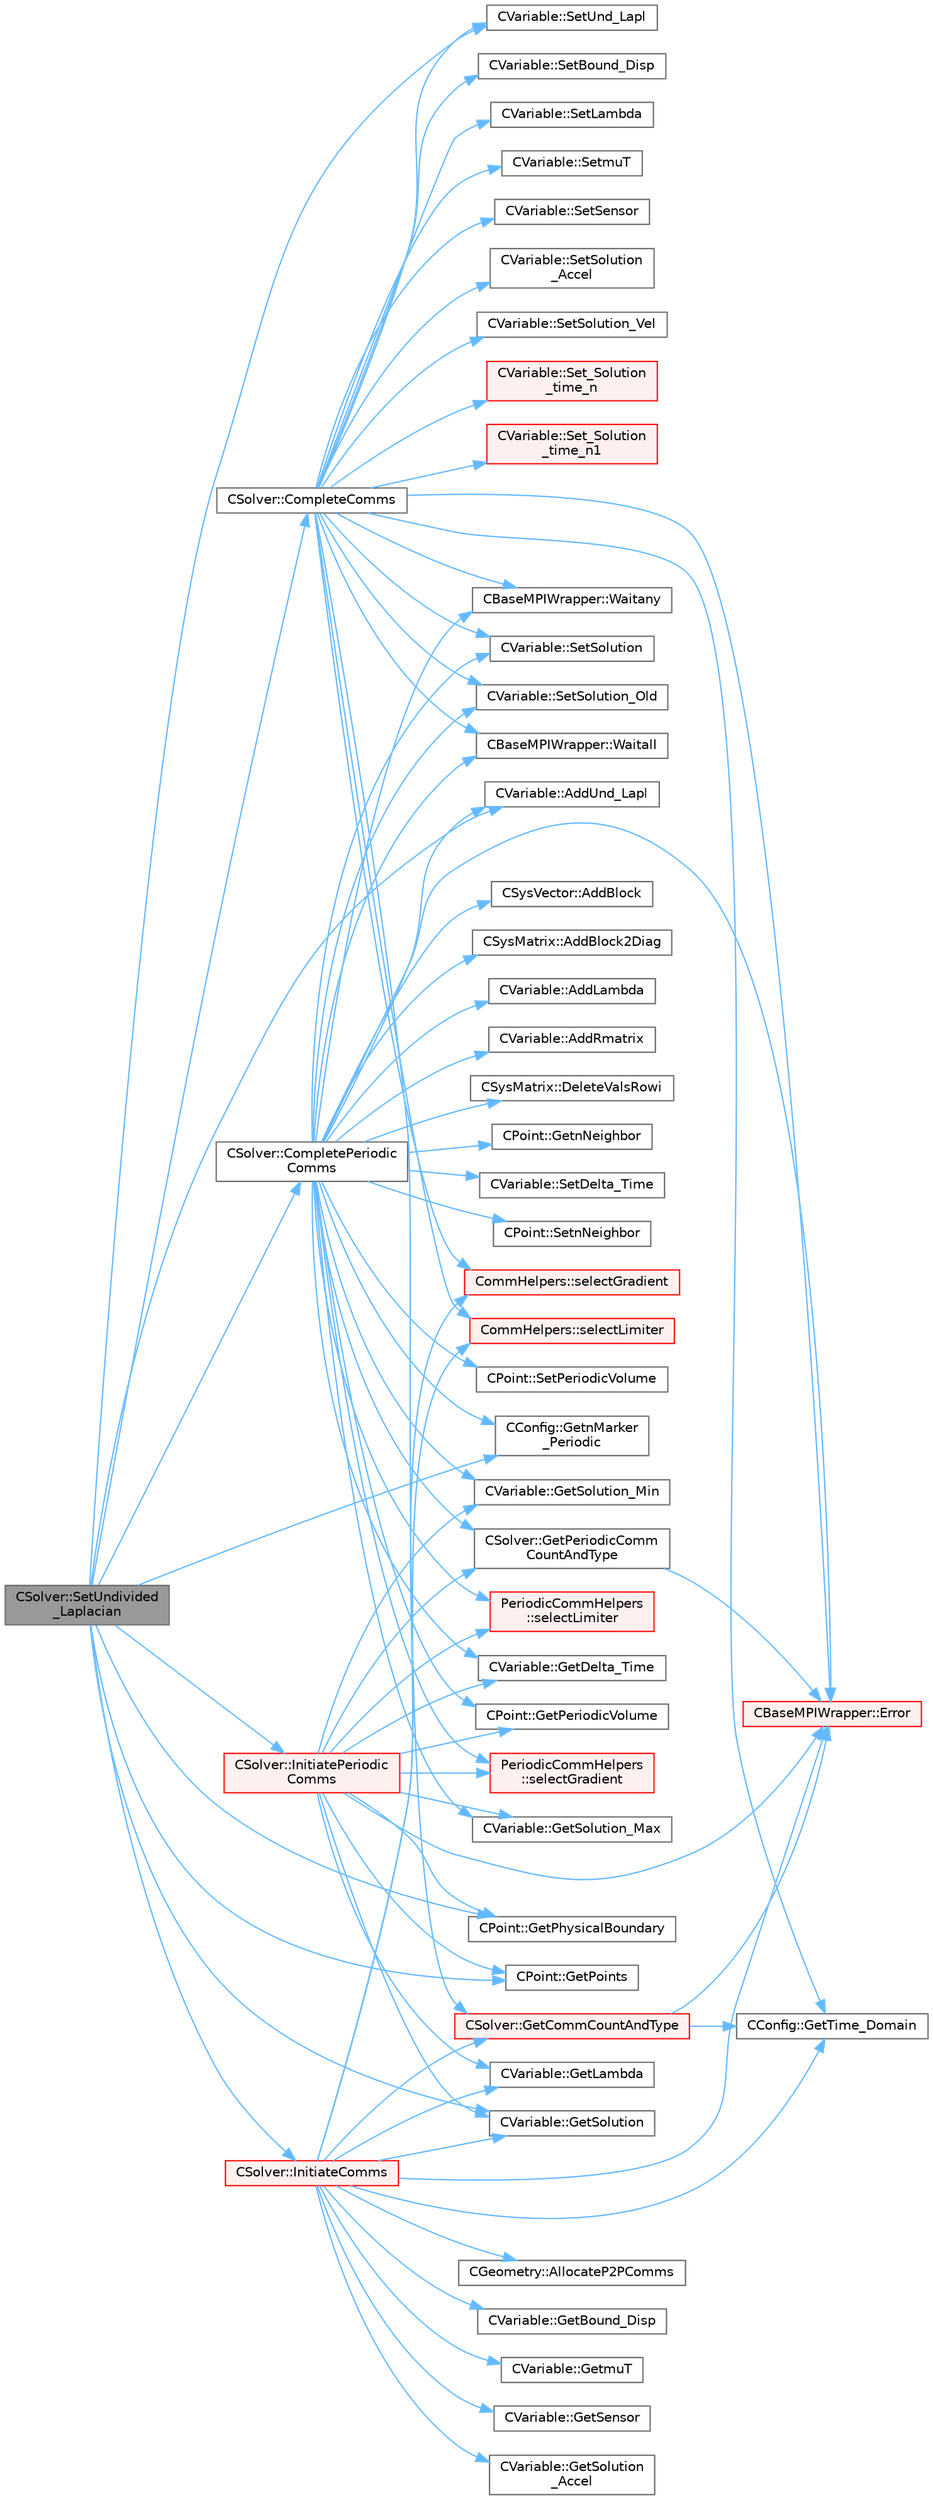 digraph "CSolver::SetUndivided_Laplacian"
{
 // LATEX_PDF_SIZE
  bgcolor="transparent";
  edge [fontname=Helvetica,fontsize=10,labelfontname=Helvetica,labelfontsize=10];
  node [fontname=Helvetica,fontsize=10,shape=box,height=0.2,width=0.4];
  rankdir="LR";
  Node1 [id="Node000001",label="CSolver::SetUndivided\l_Laplacian",height=0.2,width=0.4,color="gray40", fillcolor="grey60", style="filled", fontcolor="black",tooltip="Compute the undivided laplacian for the solution variables."];
  Node1 -> Node2 [id="edge1_Node000001_Node000002",color="steelblue1",style="solid",tooltip=" "];
  Node2 [id="Node000002",label="CVariable::AddUnd_Lapl",height=0.2,width=0.4,color="grey40", fillcolor="white", style="filled",URL="$classCVariable.html#a1a920f04028a1c5ae487550cef89920a",tooltip="Increment the value of the undivided laplacian of the solution."];
  Node1 -> Node3 [id="edge2_Node000001_Node000003",color="steelblue1",style="solid",tooltip=" "];
  Node3 [id="Node000003",label="CSolver::CompleteComms",height=0.2,width=0.4,color="grey40", fillcolor="white", style="filled",URL="$classCSolver.html#a6891c839827efbebdcbf9a349f4da92c",tooltip="Routine to complete the set of non-blocking communications launched by InitiateComms() and unpacking ..."];
  Node3 -> Node4 [id="edge3_Node000003_Node000004",color="steelblue1",style="solid",tooltip=" "];
  Node4 [id="Node000004",label="CBaseMPIWrapper::Error",height=0.2,width=0.4,color="red", fillcolor="#FFF0F0", style="filled",URL="$classCBaseMPIWrapper.html#a04457c47629bda56704e6a8804833eeb",tooltip=" "];
  Node3 -> Node6 [id="edge4_Node000003_Node000006",color="steelblue1",style="solid",tooltip=" "];
  Node6 [id="Node000006",label="CSolver::GetCommCountAndType",height=0.2,width=0.4,color="red", fillcolor="#FFF0F0", style="filled",URL="$classCSolver.html#a56fdda7e77a14dfc70449ecef91336e7",tooltip="Helper function to define the type and number of variables per point for each communication type."];
  Node6 -> Node4 [id="edge5_Node000006_Node000004",color="steelblue1",style="solid",tooltip=" "];
  Node6 -> Node8 [id="edge6_Node000006_Node000008",color="steelblue1",style="solid",tooltip=" "];
  Node8 [id="Node000008",label="CConfig::GetTime_Domain",height=0.2,width=0.4,color="grey40", fillcolor="white", style="filled",URL="$classCConfig.html#a85d2e3cf43b77c63642c40c235b853f3",tooltip="Check if the multizone problem is solved for time domain."];
  Node3 -> Node8 [id="edge7_Node000003_Node000008",color="steelblue1",style="solid",tooltip=" "];
  Node3 -> Node9 [id="edge8_Node000003_Node000009",color="steelblue1",style="solid",tooltip=" "];
  Node9 [id="Node000009",label="CommHelpers::selectGradient",height=0.2,width=0.4,color="red", fillcolor="#FFF0F0", style="filled",URL="$namespaceCommHelpers.html#a691c54929c54c5e0b153a99f22217c8b",tooltip=" "];
  Node3 -> Node14 [id="edge9_Node000003_Node000014",color="steelblue1",style="solid",tooltip=" "];
  Node14 [id="Node000014",label="CommHelpers::selectLimiter",height=0.2,width=0.4,color="red", fillcolor="#FFF0F0", style="filled",URL="$namespaceCommHelpers.html#a88e9c22d59034b9b975cd978e1d99db1",tooltip=" "];
  Node3 -> Node18 [id="edge10_Node000003_Node000018",color="steelblue1",style="solid",tooltip=" "];
  Node18 [id="Node000018",label="CVariable::Set_Solution\l_time_n",height=0.2,width=0.4,color="red", fillcolor="#FFF0F0", style="filled",URL="$classCVariable.html#abf55f051089ec13d9c0422ed3389a9dc",tooltip="Set the variable solution at time n."];
  Node3 -> Node22 [id="edge11_Node000003_Node000022",color="steelblue1",style="solid",tooltip=" "];
  Node22 [id="Node000022",label="CVariable::Set_Solution\l_time_n1",height=0.2,width=0.4,color="red", fillcolor="#FFF0F0", style="filled",URL="$classCVariable.html#a527a337871bb37c3bb2df40c2b946884",tooltip="Set the variable solution at time n-1."];
  Node3 -> Node23 [id="edge12_Node000003_Node000023",color="steelblue1",style="solid",tooltip=" "];
  Node23 [id="Node000023",label="CVariable::SetBound_Disp",height=0.2,width=0.4,color="grey40", fillcolor="white", style="filled",URL="$classCVariable.html#a840431a0403b4bddd0a99dbfdf365795",tooltip="A virtual member. Set the boundary displacement."];
  Node3 -> Node24 [id="edge13_Node000003_Node000024",color="steelblue1",style="solid",tooltip=" "];
  Node24 [id="Node000024",label="CVariable::SetLambda",height=0.2,width=0.4,color="grey40", fillcolor="white", style="filled",URL="$classCVariable.html#afc0086076d62561f31a39f774c297428",tooltip="Set the value of the spectral radius."];
  Node3 -> Node25 [id="edge14_Node000003_Node000025",color="steelblue1",style="solid",tooltip=" "];
  Node25 [id="Node000025",label="CVariable::SetmuT",height=0.2,width=0.4,color="grey40", fillcolor="white", style="filled",URL="$classCVariable.html#a91256a1e927c5a529d853d0f127243de",tooltip="Set the value of the eddy viscosity."];
  Node3 -> Node26 [id="edge15_Node000003_Node000026",color="steelblue1",style="solid",tooltip=" "];
  Node26 [id="Node000026",label="CVariable::SetSensor",height=0.2,width=0.4,color="grey40", fillcolor="white", style="filled",URL="$classCVariable.html#a79ebe4ea3cc8eccd8b004256c5492a9e",tooltip="Set pressure sensor."];
  Node3 -> Node27 [id="edge16_Node000003_Node000027",color="steelblue1",style="solid",tooltip=" "];
  Node27 [id="Node000027",label="CVariable::SetSolution",height=0.2,width=0.4,color="grey40", fillcolor="white", style="filled",URL="$classCVariable.html#a22fbbd7bc6491672843000644a05c6a5",tooltip="Set the value of the solution, all variables."];
  Node3 -> Node28 [id="edge17_Node000003_Node000028",color="steelblue1",style="solid",tooltip=" "];
  Node28 [id="Node000028",label="CVariable::SetSolution\l_Accel",height=0.2,width=0.4,color="grey40", fillcolor="white", style="filled",URL="$classCVariable.html#af87029baec777039085fb1ff17ee9555",tooltip="Set the value of the acceleration (Structural Analysis)."];
  Node3 -> Node29 [id="edge18_Node000003_Node000029",color="steelblue1",style="solid",tooltip=" "];
  Node29 [id="Node000029",label="CVariable::SetSolution_Old",height=0.2,width=0.4,color="grey40", fillcolor="white", style="filled",URL="$classCVariable.html#a6ee4d8d450971204cc054a33d6473732",tooltip="Set the value of the old solution."];
  Node3 -> Node30 [id="edge19_Node000003_Node000030",color="steelblue1",style="solid",tooltip=" "];
  Node30 [id="Node000030",label="CVariable::SetSolution_Vel",height=0.2,width=0.4,color="grey40", fillcolor="white", style="filled",URL="$classCVariable.html#a5c1430d98acd399f1371f23e6fae053f",tooltip="Set the value of the velocity (Structural Analysis)."];
  Node3 -> Node31 [id="edge20_Node000003_Node000031",color="steelblue1",style="solid",tooltip=" "];
  Node31 [id="Node000031",label="CVariable::SetUnd_Lapl",height=0.2,width=0.4,color="grey40", fillcolor="white", style="filled",URL="$classCVariable.html#a70f0c6e3ddcf2fdcde3b90f217a0d4a3",tooltip="Set a value to the undivided laplacian."];
  Node3 -> Node32 [id="edge21_Node000003_Node000032",color="steelblue1",style="solid",tooltip=" "];
  Node32 [id="Node000032",label="CBaseMPIWrapper::Waitall",height=0.2,width=0.4,color="grey40", fillcolor="white", style="filled",URL="$classCBaseMPIWrapper.html#a01c02f8c0c799ccd15023f0c2c3cae27",tooltip=" "];
  Node3 -> Node33 [id="edge22_Node000003_Node000033",color="steelblue1",style="solid",tooltip=" "];
  Node33 [id="Node000033",label="CBaseMPIWrapper::Waitany",height=0.2,width=0.4,color="grey40", fillcolor="white", style="filled",URL="$classCBaseMPIWrapper.html#a5f4a1382f625fbbfb2c6224a87591825",tooltip=" "];
  Node1 -> Node34 [id="edge23_Node000001_Node000034",color="steelblue1",style="solid",tooltip=" "];
  Node34 [id="Node000034",label="CSolver::CompletePeriodic\lComms",height=0.2,width=0.4,color="grey40", fillcolor="white", style="filled",URL="$classCSolver.html#a6b9c3e0290bce84f14ad3fde8ffa8658",tooltip="Routine to complete the set of non-blocking periodic communications launched by InitiatePeriodicComms..."];
  Node34 -> Node35 [id="edge24_Node000034_Node000035",color="steelblue1",style="solid",tooltip=" "];
  Node35 [id="Node000035",label="CSysVector::AddBlock",height=0.2,width=0.4,color="grey40", fillcolor="white", style="filled",URL="$classCSysVector.html#aa463275cba394503a9778529fdaa4494",tooltip="Add \"block\" to the vector, see SetBlock."];
  Node34 -> Node36 [id="edge25_Node000034_Node000036",color="steelblue1",style="solid",tooltip=" "];
  Node36 [id="Node000036",label="CSysMatrix::AddBlock2Diag",height=0.2,width=0.4,color="grey40", fillcolor="white", style="filled",URL="$classCSysMatrix.html#a5a4ef7eeb7f009450f575660108ed7be",tooltip="Non overwrite version of SetBlock2Diag, also with scaling."];
  Node34 -> Node37 [id="edge26_Node000034_Node000037",color="steelblue1",style="solid",tooltip=" "];
  Node37 [id="Node000037",label="CVariable::AddLambda",height=0.2,width=0.4,color="grey40", fillcolor="white", style="filled",URL="$classCVariable.html#a90383034bdbbf6b9230ecb27b043374f",tooltip="Add the value of the spectral radius."];
  Node34 -> Node38 [id="edge27_Node000034_Node000038",color="steelblue1",style="solid",tooltip=" "];
  Node38 [id="Node000038",label="CVariable::AddRmatrix",height=0.2,width=0.4,color="grey40", fillcolor="white", style="filled",URL="$classCVariable.html#ad20c6c9494cc08a50403cea1a4b65795",tooltip="Add value to the Rmatrix for least squares gradient calculations."];
  Node34 -> Node2 [id="edge28_Node000034_Node000002",color="steelblue1",style="solid",tooltip=" "];
  Node34 -> Node39 [id="edge29_Node000034_Node000039",color="steelblue1",style="solid",tooltip=" "];
  Node39 [id="Node000039",label="CSysMatrix::DeleteValsRowi",height=0.2,width=0.4,color="grey40", fillcolor="white", style="filled",URL="$classCSysMatrix.html#a9473b0224c9b9a2749571db0bbd22a70",tooltip="Deletes the values of the row i of the sparse matrix."];
  Node34 -> Node4 [id="edge30_Node000034_Node000004",color="steelblue1",style="solid",tooltip=" "];
  Node34 -> Node40 [id="edge31_Node000034_Node000040",color="steelblue1",style="solid",tooltip=" "];
  Node40 [id="Node000040",label="CVariable::GetDelta_Time",height=0.2,width=0.4,color="grey40", fillcolor="white", style="filled",URL="$classCVariable.html#aef3ea2cd0a87d55835bb2bd332678489",tooltip="Get the value of the time step."];
  Node34 -> Node41 [id="edge32_Node000034_Node000041",color="steelblue1",style="solid",tooltip=" "];
  Node41 [id="Node000041",label="CConfig::GetnMarker\l_Periodic",height=0.2,width=0.4,color="grey40", fillcolor="white", style="filled",URL="$classCConfig.html#a8d41ac571359049bbdc4b7927e7c328a",tooltip="Get the total number of periodic markers."];
  Node34 -> Node42 [id="edge33_Node000034_Node000042",color="steelblue1",style="solid",tooltip=" "];
  Node42 [id="Node000042",label="CPoint::GetnNeighbor",height=0.2,width=0.4,color="grey40", fillcolor="white", style="filled",URL="$classCPoint.html#a49aa3858a7980bdf135f30d835bfebe9",tooltip="Get the number of neighbor of a point."];
  Node34 -> Node43 [id="edge34_Node000034_Node000043",color="steelblue1",style="solid",tooltip=" "];
  Node43 [id="Node000043",label="CSolver::GetPeriodicComm\lCountAndType",height=0.2,width=0.4,color="grey40", fillcolor="white", style="filled",URL="$classCSolver.html#a4cb94f79e1bb4dedc9e4c37606f3775c",tooltip="Helper function to define the type and number of variables per point for each communication type."];
  Node43 -> Node4 [id="edge35_Node000043_Node000004",color="steelblue1",style="solid",tooltip=" "];
  Node34 -> Node44 [id="edge36_Node000034_Node000044",color="steelblue1",style="solid",tooltip=" "];
  Node44 [id="Node000044",label="CPoint::GetPeriodicVolume",height=0.2,width=0.4,color="grey40", fillcolor="white", style="filled",URL="$classCPoint.html#a47d81f37300a47e20ee3cd66d7c457f4",tooltip="Get the missing component of area or volume for a control volume on a periodic marker."];
  Node34 -> Node45 [id="edge37_Node000034_Node000045",color="steelblue1",style="solid",tooltip=" "];
  Node45 [id="Node000045",label="CVariable::GetSolution_Max",height=0.2,width=0.4,color="grey40", fillcolor="white", style="filled",URL="$classCVariable.html#acf26b03150e1a12c455f5e8327436c28",tooltip="Get the min solution."];
  Node34 -> Node46 [id="edge38_Node000034_Node000046",color="steelblue1",style="solid",tooltip=" "];
  Node46 [id="Node000046",label="CVariable::GetSolution_Min",height=0.2,width=0.4,color="grey40", fillcolor="white", style="filled",URL="$classCVariable.html#a885cbb7a096bd4e59115f2856f4ac4a5",tooltip="Get the min solution."];
  Node34 -> Node47 [id="edge39_Node000034_Node000047",color="steelblue1",style="solid",tooltip=" "];
  Node47 [id="Node000047",label="PeriodicCommHelpers\l::selectGradient",height=0.2,width=0.4,color="red", fillcolor="#FFF0F0", style="filled",URL="$namespacePeriodicCommHelpers.html#a1fc07b93c26d00ddae225fd80c28c1fc",tooltip=" "];
  Node34 -> Node48 [id="edge40_Node000034_Node000048",color="steelblue1",style="solid",tooltip=" "];
  Node48 [id="Node000048",label="PeriodicCommHelpers\l::selectLimiter",height=0.2,width=0.4,color="red", fillcolor="#FFF0F0", style="filled",URL="$namespacePeriodicCommHelpers.html#a2f2bc43a91b0f94b664e28069ee7abd4",tooltip=" "];
  Node34 -> Node49 [id="edge41_Node000034_Node000049",color="steelblue1",style="solid",tooltip=" "];
  Node49 [id="Node000049",label="CVariable::SetDelta_Time",height=0.2,width=0.4,color="grey40", fillcolor="white", style="filled",URL="$classCVariable.html#a75d51484f25650269294a7925c0f5a3e",tooltip="Set the value of the time step."];
  Node34 -> Node50 [id="edge42_Node000034_Node000050",color="steelblue1",style="solid",tooltip=" "];
  Node50 [id="Node000050",label="CPoint::SetnNeighbor",height=0.2,width=0.4,color="grey40", fillcolor="white", style="filled",URL="$classCPoint.html#a28f69d74670361558e0fd31947cec519",tooltip="Set the number of neighbor (artificial dissipation)."];
  Node34 -> Node51 [id="edge43_Node000034_Node000051",color="steelblue1",style="solid",tooltip=" "];
  Node51 [id="Node000051",label="CPoint::SetPeriodicVolume",height=0.2,width=0.4,color="grey40", fillcolor="white", style="filled",URL="$classCPoint.html#a04fae9e559f1a077087f46208de8579c",tooltip="Set the missing component of area or volume for a control volume on a periodic marker."];
  Node34 -> Node27 [id="edge44_Node000034_Node000027",color="steelblue1",style="solid",tooltip=" "];
  Node34 -> Node29 [id="edge45_Node000034_Node000029",color="steelblue1",style="solid",tooltip=" "];
  Node34 -> Node32 [id="edge46_Node000034_Node000032",color="steelblue1",style="solid",tooltip=" "];
  Node34 -> Node33 [id="edge47_Node000034_Node000033",color="steelblue1",style="solid",tooltip=" "];
  Node1 -> Node41 [id="edge48_Node000001_Node000041",color="steelblue1",style="solid",tooltip=" "];
  Node1 -> Node52 [id="edge49_Node000001_Node000052",color="steelblue1",style="solid",tooltip=" "];
  Node52 [id="Node000052",label="CPoint::GetPhysicalBoundary",height=0.2,width=0.4,color="grey40", fillcolor="white", style="filled",URL="$classCPoint.html#aaf8ce82e815afc59927fd23fc5bc34e2",tooltip="Provides information about if a point belong to the physical boundaries (without MPI)."];
  Node1 -> Node53 [id="edge50_Node000001_Node000053",color="steelblue1",style="solid",tooltip=" "];
  Node53 [id="Node000053",label="CPoint::GetPoints",height=0.2,width=0.4,color="grey40", fillcolor="white", style="filled",URL="$classCPoint.html#a28c574d1577404bc70199351c1c9c358",tooltip="Get the entire point adjacency information in compressed format (CSR)."];
  Node1 -> Node54 [id="edge51_Node000001_Node000054",color="steelblue1",style="solid",tooltip=" "];
  Node54 [id="Node000054",label="CVariable::GetSolution",height=0.2,width=0.4,color="grey40", fillcolor="white", style="filled",URL="$classCVariable.html#a261483e39c23c1de7cb9aea7e917c121",tooltip="Get the solution."];
  Node1 -> Node55 [id="edge52_Node000001_Node000055",color="steelblue1",style="solid",tooltip=" "];
  Node55 [id="Node000055",label="CSolver::InitiateComms",height=0.2,width=0.4,color="red", fillcolor="#FFF0F0", style="filled",URL="$classCSolver.html#a7c5c26e7f006b4bb7e93582d839cf09d",tooltip="Routine to load a solver quantity into the data structures for MPI point-to-point communication and t..."];
  Node55 -> Node56 [id="edge53_Node000055_Node000056",color="steelblue1",style="solid",tooltip=" "];
  Node56 [id="Node000056",label="CGeometry::AllocateP2PComms",height=0.2,width=0.4,color="grey40", fillcolor="white", style="filled",URL="$classCGeometry.html#ab8d78a9f4017431b7542e154f58a7e63",tooltip="Routine to allocate buffers for point-to-point MPI communications. Also called to dynamically realloc..."];
  Node55 -> Node4 [id="edge54_Node000055_Node000004",color="steelblue1",style="solid",tooltip=" "];
  Node55 -> Node57 [id="edge55_Node000055_Node000057",color="steelblue1",style="solid",tooltip=" "];
  Node57 [id="Node000057",label="CVariable::GetBound_Disp",height=0.2,width=0.4,color="grey40", fillcolor="white", style="filled",URL="$classCVariable.html#a7e382eae45700e5c1e8973292c08f128",tooltip="A virtual member. Get the value of the displacement imposed at the boundary."];
  Node55 -> Node6 [id="edge56_Node000055_Node000006",color="steelblue1",style="solid",tooltip=" "];
  Node55 -> Node58 [id="edge57_Node000055_Node000058",color="steelblue1",style="solid",tooltip=" "];
  Node58 [id="Node000058",label="CVariable::GetLambda",height=0.2,width=0.4,color="grey40", fillcolor="white", style="filled",URL="$classCVariable.html#af0b6afbd2666eab791d902f50fc3e869",tooltip="Get the value of the spectral radius."];
  Node55 -> Node59 [id="edge58_Node000055_Node000059",color="steelblue1",style="solid",tooltip=" "];
  Node59 [id="Node000059",label="CVariable::GetmuT",height=0.2,width=0.4,color="grey40", fillcolor="white", style="filled",URL="$classCVariable.html#ad35ee29420764dda0bbb574f7a7253e7",tooltip="Get the value of the eddy viscosity."];
  Node55 -> Node60 [id="edge59_Node000055_Node000060",color="steelblue1",style="solid",tooltip=" "];
  Node60 [id="Node000060",label="CVariable::GetSensor",height=0.2,width=0.4,color="grey40", fillcolor="white", style="filled",URL="$classCVariable.html#afec545423f883bcd961ac9f1e5d18dd2",tooltip="Get the pressure sensor."];
  Node55 -> Node54 [id="edge60_Node000055_Node000054",color="steelblue1",style="solid",tooltip=" "];
  Node55 -> Node61 [id="edge61_Node000055_Node000061",color="steelblue1",style="solid",tooltip=" "];
  Node61 [id="Node000061",label="CVariable::GetSolution\l_Accel",height=0.2,width=0.4,color="grey40", fillcolor="white", style="filled",URL="$classCVariable.html#aef2fdf091198070a00d12cdb4dea3ff6",tooltip="Get the acceleration (Structural Analysis)."];
  Node55 -> Node8 [id="edge62_Node000055_Node000008",color="steelblue1",style="solid",tooltip=" "];
  Node55 -> Node9 [id="edge63_Node000055_Node000009",color="steelblue1",style="solid",tooltip=" "];
  Node55 -> Node14 [id="edge64_Node000055_Node000014",color="steelblue1",style="solid",tooltip=" "];
  Node1 -> Node72 [id="edge65_Node000001_Node000072",color="steelblue1",style="solid",tooltip=" "];
  Node72 [id="Node000072",label="CSolver::InitiatePeriodic\lComms",height=0.2,width=0.4,color="red", fillcolor="#FFF0F0", style="filled",URL="$classCSolver.html#a1a6e3eee698f471925178d422a0c3724",tooltip="Routine to load a solver quantity into the data structures for MPI periodic communication and to laun..."];
  Node72 -> Node4 [id="edge66_Node000072_Node000004",color="steelblue1",style="solid",tooltip=" "];
  Node72 -> Node40 [id="edge67_Node000072_Node000040",color="steelblue1",style="solid",tooltip=" "];
  Node72 -> Node58 [id="edge68_Node000072_Node000058",color="steelblue1",style="solid",tooltip=" "];
  Node72 -> Node43 [id="edge69_Node000072_Node000043",color="steelblue1",style="solid",tooltip=" "];
  Node72 -> Node44 [id="edge70_Node000072_Node000044",color="steelblue1",style="solid",tooltip=" "];
  Node72 -> Node52 [id="edge71_Node000072_Node000052",color="steelblue1",style="solid",tooltip=" "];
  Node72 -> Node53 [id="edge72_Node000072_Node000053",color="steelblue1",style="solid",tooltip=" "];
  Node72 -> Node54 [id="edge73_Node000072_Node000054",color="steelblue1",style="solid",tooltip=" "];
  Node72 -> Node45 [id="edge74_Node000072_Node000045",color="steelblue1",style="solid",tooltip=" "];
  Node72 -> Node46 [id="edge75_Node000072_Node000046",color="steelblue1",style="solid",tooltip=" "];
  Node72 -> Node47 [id="edge76_Node000072_Node000047",color="steelblue1",style="solid",tooltip=" "];
  Node72 -> Node48 [id="edge77_Node000072_Node000048",color="steelblue1",style="solid",tooltip=" "];
  Node1 -> Node31 [id="edge78_Node000001_Node000031",color="steelblue1",style="solid",tooltip=" "];
}
